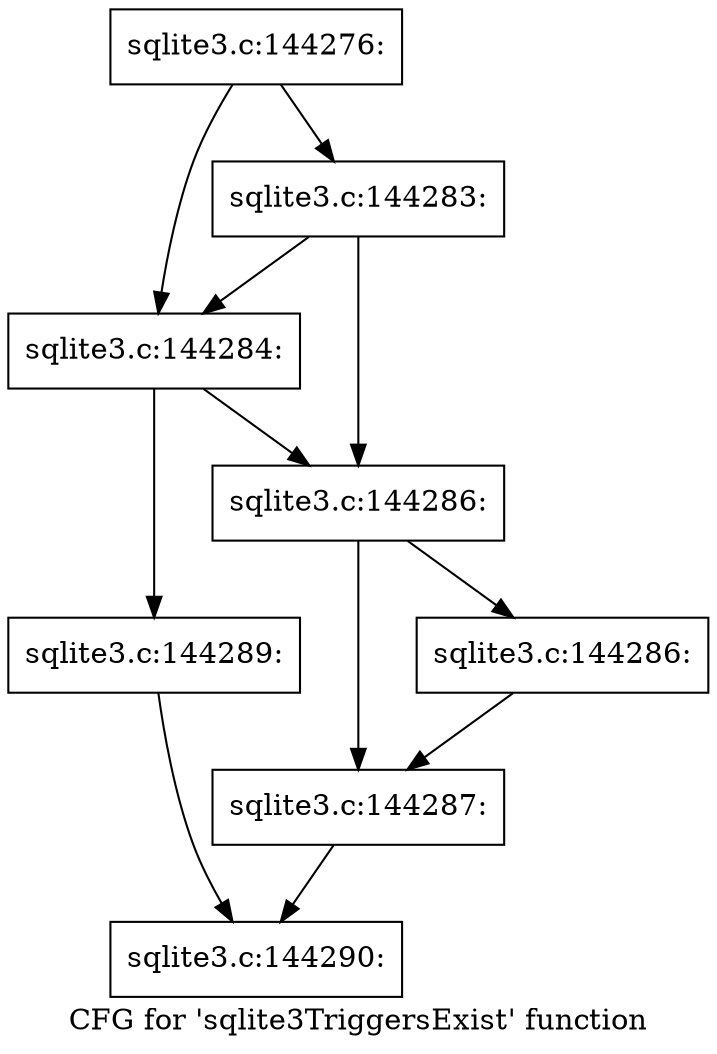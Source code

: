digraph "CFG for 'sqlite3TriggersExist' function" {
	label="CFG for 'sqlite3TriggersExist' function";

	Node0x55c0f60b5ac0 [shape=record,label="{sqlite3.c:144276:}"];
	Node0x55c0f60b5ac0 -> Node0x55c0f9d13360;
	Node0x55c0f60b5ac0 -> Node0x55c0f9d132e0;
	Node0x55c0f9d13360 [shape=record,label="{sqlite3.c:144283:}"];
	Node0x55c0f9d13360 -> Node0x55c0f9d132e0;
	Node0x55c0f9d13360 -> Node0x55c0f9d13240;
	Node0x55c0f9d132e0 [shape=record,label="{sqlite3.c:144284:}"];
	Node0x55c0f9d132e0 -> Node0x55c0f9d13240;
	Node0x55c0f9d132e0 -> Node0x55c0f9d13290;
	Node0x55c0f9d13240 [shape=record,label="{sqlite3.c:144286:}"];
	Node0x55c0f9d13240 -> Node0x55c0f650b620;
	Node0x55c0f9d13240 -> Node0x55c0f9d13f10;
	Node0x55c0f650b620 [shape=record,label="{sqlite3.c:144286:}"];
	Node0x55c0f650b620 -> Node0x55c0f9d13f10;
	Node0x55c0f9d13f10 [shape=record,label="{sqlite3.c:144287:}"];
	Node0x55c0f9d13f10 -> Node0x55c0f61a1660;
	Node0x55c0f9d13290 [shape=record,label="{sqlite3.c:144289:}"];
	Node0x55c0f9d13290 -> Node0x55c0f61a1660;
	Node0x55c0f61a1660 [shape=record,label="{sqlite3.c:144290:}"];
}
